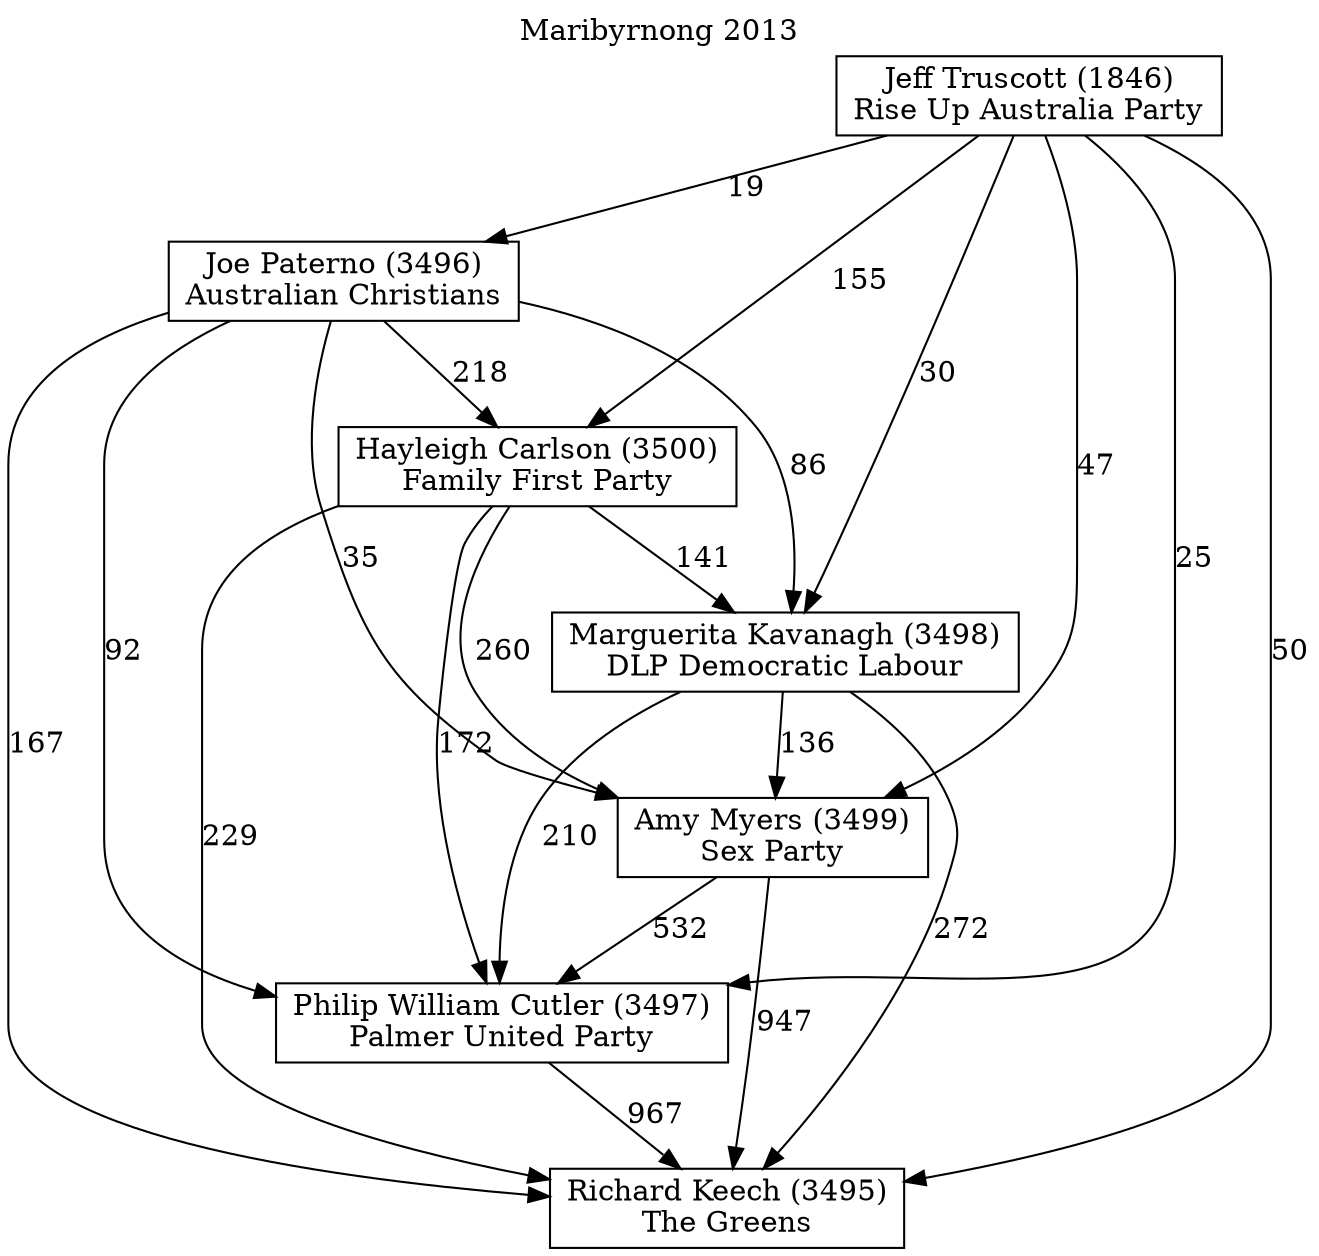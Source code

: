 // House preference flow
digraph "Richard Keech (3495)_Maribyrnong_2013" {
	graph [label="Maribyrnong 2013" labelloc=t mclimit=10]
	node [shape=box]
	"Amy Myers (3499)" [label="Amy Myers (3499)
Sex Party"]
	"Hayleigh Carlson (3500)" [label="Hayleigh Carlson (3500)
Family First Party"]
	"Jeff Truscott (1846)" [label="Jeff Truscott (1846)
Rise Up Australia Party"]
	"Joe Paterno (3496)" [label="Joe Paterno (3496)
Australian Christians"]
	"Marguerita Kavanagh (3498)" [label="Marguerita Kavanagh (3498)
DLP Democratic Labour"]
	"Philip William Cutler (3497)" [label="Philip William Cutler (3497)
Palmer United Party"]
	"Richard Keech (3495)" [label="Richard Keech (3495)
The Greens"]
	"Amy Myers (3499)" -> "Philip William Cutler (3497)" [label=532]
	"Amy Myers (3499)" -> "Richard Keech (3495)" [label=947]
	"Hayleigh Carlson (3500)" -> "Amy Myers (3499)" [label=260]
	"Hayleigh Carlson (3500)" -> "Marguerita Kavanagh (3498)" [label=141]
	"Hayleigh Carlson (3500)" -> "Philip William Cutler (3497)" [label=172]
	"Hayleigh Carlson (3500)" -> "Richard Keech (3495)" [label=229]
	"Jeff Truscott (1846)" -> "Amy Myers (3499)" [label=47]
	"Jeff Truscott (1846)" -> "Hayleigh Carlson (3500)" [label=155]
	"Jeff Truscott (1846)" -> "Joe Paterno (3496)" [label=19]
	"Jeff Truscott (1846)" -> "Marguerita Kavanagh (3498)" [label=30]
	"Jeff Truscott (1846)" -> "Philip William Cutler (3497)" [label=25]
	"Jeff Truscott (1846)" -> "Richard Keech (3495)" [label=50]
	"Joe Paterno (3496)" -> "Amy Myers (3499)" [label=35]
	"Joe Paterno (3496)" -> "Hayleigh Carlson (3500)" [label=218]
	"Joe Paterno (3496)" -> "Marguerita Kavanagh (3498)" [label=86]
	"Joe Paterno (3496)" -> "Philip William Cutler (3497)" [label=92]
	"Joe Paterno (3496)" -> "Richard Keech (3495)" [label=167]
	"Marguerita Kavanagh (3498)" -> "Amy Myers (3499)" [label=136]
	"Marguerita Kavanagh (3498)" -> "Philip William Cutler (3497)" [label=210]
	"Marguerita Kavanagh (3498)" -> "Richard Keech (3495)" [label=272]
	"Philip William Cutler (3497)" -> "Richard Keech (3495)" [label=967]
}
